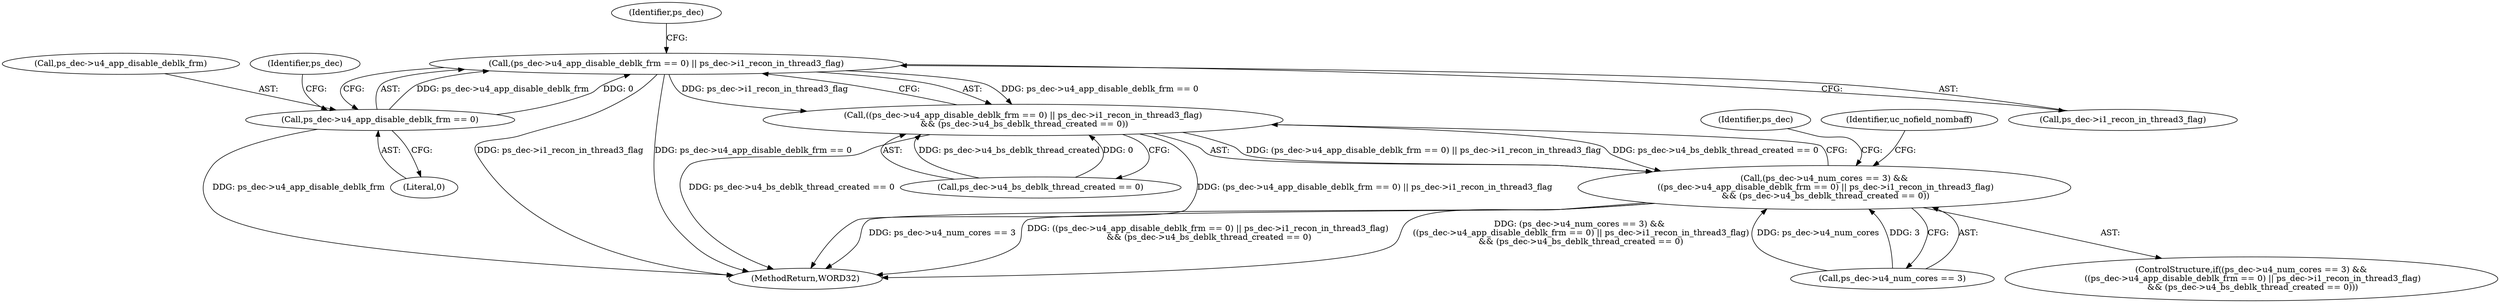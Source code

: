 digraph "0_Android_0b23c81c3dd9ec38f7e6806a3955fed1925541a0_2@pointer" {
"1001713" [label="(Call,(ps_dec->u4_app_disable_deblk_frm == 0) || ps_dec->i1_recon_in_thread3_flag)"];
"1001714" [label="(Call,ps_dec->u4_app_disable_deblk_frm == 0)"];
"1001712" [label="(Call,((ps_dec->u4_app_disable_deblk_frm == 0) || ps_dec->i1_recon_in_thread3_flag)\n && (ps_dec->u4_bs_deblk_thread_created == 0))"];
"1001706" [label="(Call,(ps_dec->u4_num_cores == 3) &&\n ((ps_dec->u4_app_disable_deblk_frm == 0) || ps_dec->i1_recon_in_thread3_flag)\n && (ps_dec->u4_bs_deblk_thread_created == 0))"];
"1001707" [label="(Call,ps_dec->u4_num_cores == 3)"];
"1002589" [label="(MethodReturn,WORD32)"];
"1001706" [label="(Call,(ps_dec->u4_num_cores == 3) &&\n ((ps_dec->u4_app_disable_deblk_frm == 0) || ps_dec->i1_recon_in_thread3_flag)\n && (ps_dec->u4_bs_deblk_thread_created == 0))"];
"1001712" [label="(Call,((ps_dec->u4_app_disable_deblk_frm == 0) || ps_dec->i1_recon_in_thread3_flag)\n && (ps_dec->u4_bs_deblk_thread_created == 0))"];
"1001752" [label="(Identifier,uc_nofield_nombaff)"];
"1001713" [label="(Call,(ps_dec->u4_app_disable_deblk_frm == 0) || ps_dec->i1_recon_in_thread3_flag)"];
"1001722" [label="(Call,ps_dec->u4_bs_deblk_thread_created == 0)"];
"1001705" [label="(ControlStructure,if((ps_dec->u4_num_cores == 3) &&\n ((ps_dec->u4_app_disable_deblk_frm == 0) || ps_dec->i1_recon_in_thread3_flag)\n && (ps_dec->u4_bs_deblk_thread_created == 0)))"];
"1001715" [label="(Call,ps_dec->u4_app_disable_deblk_frm)"];
"1001714" [label="(Call,ps_dec->u4_app_disable_deblk_frm == 0)"];
"1001719" [label="(Call,ps_dec->i1_recon_in_thread3_flag)"];
"1001724" [label="(Identifier,ps_dec)"];
"1001718" [label="(Literal,0)"];
"1001730" [label="(Identifier,ps_dec)"];
"1001720" [label="(Identifier,ps_dec)"];
"1001713" -> "1001712"  [label="AST: "];
"1001713" -> "1001714"  [label="CFG: "];
"1001713" -> "1001719"  [label="CFG: "];
"1001714" -> "1001713"  [label="AST: "];
"1001719" -> "1001713"  [label="AST: "];
"1001724" -> "1001713"  [label="CFG: "];
"1001712" -> "1001713"  [label="CFG: "];
"1001713" -> "1002589"  [label="DDG: ps_dec->i1_recon_in_thread3_flag"];
"1001713" -> "1002589"  [label="DDG: ps_dec->u4_app_disable_deblk_frm == 0"];
"1001713" -> "1001712"  [label="DDG: ps_dec->u4_app_disable_deblk_frm == 0"];
"1001713" -> "1001712"  [label="DDG: ps_dec->i1_recon_in_thread3_flag"];
"1001714" -> "1001713"  [label="DDG: ps_dec->u4_app_disable_deblk_frm"];
"1001714" -> "1001713"  [label="DDG: 0"];
"1001714" -> "1001718"  [label="CFG: "];
"1001715" -> "1001714"  [label="AST: "];
"1001718" -> "1001714"  [label="AST: "];
"1001720" -> "1001714"  [label="CFG: "];
"1001714" -> "1002589"  [label="DDG: ps_dec->u4_app_disable_deblk_frm"];
"1001712" -> "1001706"  [label="AST: "];
"1001712" -> "1001722"  [label="CFG: "];
"1001722" -> "1001712"  [label="AST: "];
"1001706" -> "1001712"  [label="CFG: "];
"1001712" -> "1002589"  [label="DDG: (ps_dec->u4_app_disable_deblk_frm == 0) || ps_dec->i1_recon_in_thread3_flag"];
"1001712" -> "1002589"  [label="DDG: ps_dec->u4_bs_deblk_thread_created == 0"];
"1001712" -> "1001706"  [label="DDG: (ps_dec->u4_app_disable_deblk_frm == 0) || ps_dec->i1_recon_in_thread3_flag"];
"1001712" -> "1001706"  [label="DDG: ps_dec->u4_bs_deblk_thread_created == 0"];
"1001722" -> "1001712"  [label="DDG: ps_dec->u4_bs_deblk_thread_created"];
"1001722" -> "1001712"  [label="DDG: 0"];
"1001706" -> "1001705"  [label="AST: "];
"1001706" -> "1001707"  [label="CFG: "];
"1001707" -> "1001706"  [label="AST: "];
"1001730" -> "1001706"  [label="CFG: "];
"1001752" -> "1001706"  [label="CFG: "];
"1001706" -> "1002589"  [label="DDG: (ps_dec->u4_num_cores == 3) &&\n ((ps_dec->u4_app_disable_deblk_frm == 0) || ps_dec->i1_recon_in_thread3_flag)\n && (ps_dec->u4_bs_deblk_thread_created == 0)"];
"1001706" -> "1002589"  [label="DDG: ps_dec->u4_num_cores == 3"];
"1001706" -> "1002589"  [label="DDG: ((ps_dec->u4_app_disable_deblk_frm == 0) || ps_dec->i1_recon_in_thread3_flag)\n && (ps_dec->u4_bs_deblk_thread_created == 0)"];
"1001707" -> "1001706"  [label="DDG: ps_dec->u4_num_cores"];
"1001707" -> "1001706"  [label="DDG: 3"];
}
